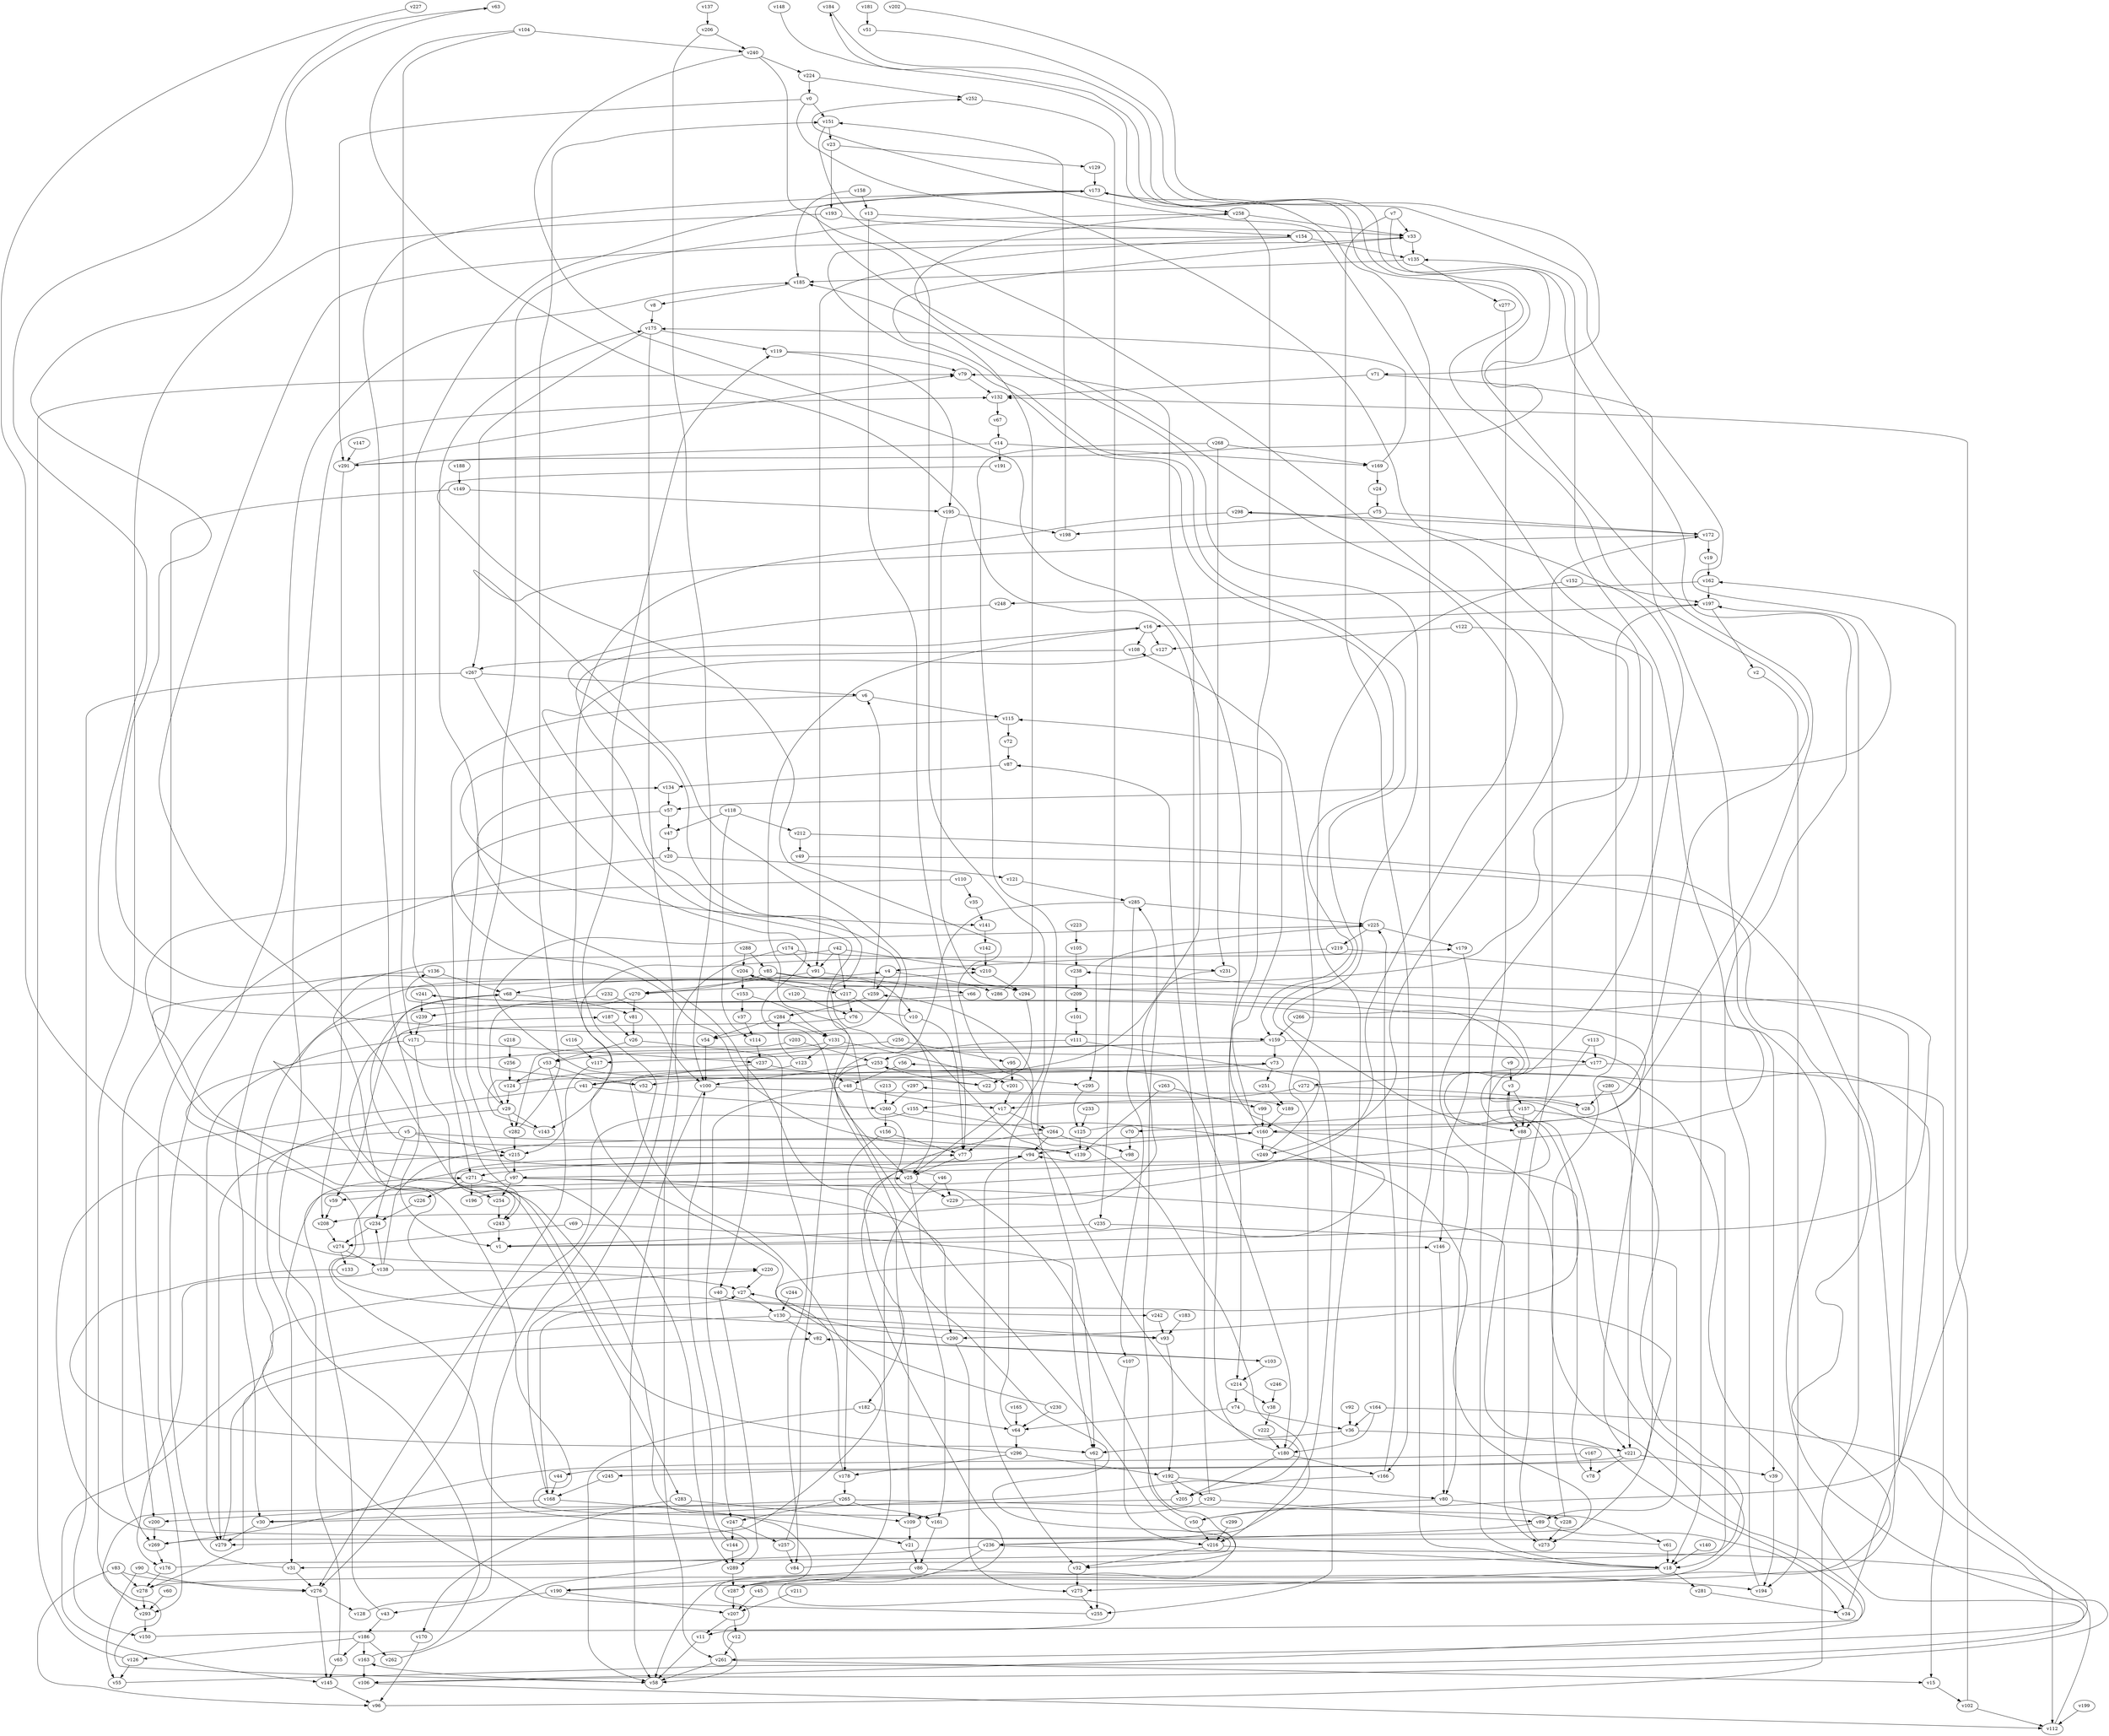 // Benchmark game 445 - 300 vertices
// time_bound: 111
// targets: v129
digraph G {
    v0 [name="v0", player=0];
    v1 [name="v1", player=1];
    v2 [name="v2", player=0];
    v3 [name="v3", player=0];
    v4 [name="v4", player=1];
    v5 [name="v5", player=1];
    v6 [name="v6", player=0];
    v7 [name="v7", player=0];
    v8 [name="v8", player=0];
    v9 [name="v9", player=1];
    v10 [name="v10", player=0];
    v11 [name="v11", player=0];
    v12 [name="v12", player=1];
    v13 [name="v13", player=0];
    v14 [name="v14", player=1];
    v15 [name="v15", player=1];
    v16 [name="v16", player=1];
    v17 [name="v17", player=1];
    v18 [name="v18", player=0];
    v19 [name="v19", player=1];
    v20 [name="v20", player=0];
    v21 [name="v21", player=0];
    v22 [name="v22", player=0];
    v23 [name="v23", player=0];
    v24 [name="v24", player=1];
    v25 [name="v25", player=0];
    v26 [name="v26", player=0];
    v27 [name="v27", player=1];
    v28 [name="v28", player=0];
    v29 [name="v29", player=0];
    v30 [name="v30", player=0];
    v31 [name="v31", player=0];
    v32 [name="v32", player=0];
    v33 [name="v33", player=1];
    v34 [name="v34", player=0];
    v35 [name="v35", player=1];
    v36 [name="v36", player=0];
    v37 [name="v37", player=0];
    v38 [name="v38", player=0];
    v39 [name="v39", player=1];
    v40 [name="v40", player=1];
    v41 [name="v41", player=0];
    v42 [name="v42", player=1];
    v43 [name="v43", player=1];
    v44 [name="v44", player=0];
    v45 [name="v45", player=1];
    v46 [name="v46", player=0];
    v47 [name="v47", player=0];
    v48 [name="v48", player=0];
    v49 [name="v49", player=1];
    v50 [name="v50", player=0];
    v51 [name="v51", player=1];
    v52 [name="v52", player=1];
    v53 [name="v53", player=1];
    v54 [name="v54", player=1];
    v55 [name="v55", player=1];
    v56 [name="v56", player=1];
    v57 [name="v57", player=1];
    v58 [name="v58", player=1];
    v59 [name="v59", player=0];
    v60 [name="v60", player=0];
    v61 [name="v61", player=1];
    v62 [name="v62", player=0];
    v63 [name="v63", player=0];
    v64 [name="v64", player=1];
    v65 [name="v65", player=0];
    v66 [name="v66", player=1];
    v67 [name="v67", player=0];
    v68 [name="v68", player=0];
    v69 [name="v69", player=0];
    v70 [name="v70", player=1];
    v71 [name="v71", player=0];
    v72 [name="v72", player=0];
    v73 [name="v73", player=1];
    v74 [name="v74", player=1];
    v75 [name="v75", player=1];
    v76 [name="v76", player=0];
    v77 [name="v77", player=0];
    v78 [name="v78", player=0];
    v79 [name="v79", player=1];
    v80 [name="v80", player=1];
    v81 [name="v81", player=0];
    v82 [name="v82", player=1];
    v83 [name="v83", player=1];
    v84 [name="v84", player=1];
    v85 [name="v85", player=1];
    v86 [name="v86", player=0];
    v87 [name="v87", player=0];
    v88 [name="v88", player=0];
    v89 [name="v89", player=1];
    v90 [name="v90", player=0];
    v91 [name="v91", player=1];
    v92 [name="v92", player=0];
    v93 [name="v93", player=0];
    v94 [name="v94", player=1];
    v95 [name="v95", player=1];
    v96 [name="v96", player=1];
    v97 [name="v97", player=0];
    v98 [name="v98", player=0];
    v99 [name="v99", player=0];
    v100 [name="v100", player=1];
    v101 [name="v101", player=0];
    v102 [name="v102", player=1];
    v103 [name="v103", player=0];
    v104 [name="v104", player=1];
    v105 [name="v105", player=1];
    v106 [name="v106", player=0];
    v107 [name="v107", player=1];
    v108 [name="v108", player=1];
    v109 [name="v109", player=0];
    v110 [name="v110", player=0];
    v111 [name="v111", player=1];
    v112 [name="v112", player=1];
    v113 [name="v113", player=1];
    v114 [name="v114", player=0];
    v115 [name="v115", player=1];
    v116 [name="v116", player=0];
    v117 [name="v117", player=0];
    v118 [name="v118", player=1];
    v119 [name="v119", player=0];
    v120 [name="v120", player=1];
    v121 [name="v121", player=1];
    v122 [name="v122", player=0];
    v123 [name="v123", player=0];
    v124 [name="v124", player=0];
    v125 [name="v125", player=1];
    v126 [name="v126", player=1];
    v127 [name="v127", player=1];
    v128 [name="v128", player=1];
    v129 [name="v129", player=1, target=1];
    v130 [name="v130", player=1];
    v131 [name="v131", player=1];
    v132 [name="v132", player=0];
    v133 [name="v133", player=0];
    v134 [name="v134", player=0];
    v135 [name="v135", player=1];
    v136 [name="v136", player=1];
    v137 [name="v137", player=1];
    v138 [name="v138", player=0];
    v139 [name="v139", player=0];
    v140 [name="v140", player=1];
    v141 [name="v141", player=0];
    v142 [name="v142", player=1];
    v143 [name="v143", player=1];
    v144 [name="v144", player=1];
    v145 [name="v145", player=1];
    v146 [name="v146", player=0];
    v147 [name="v147", player=0];
    v148 [name="v148", player=1];
    v149 [name="v149", player=0];
    v150 [name="v150", player=0];
    v151 [name="v151", player=0];
    v152 [name="v152", player=1];
    v153 [name="v153", player=0];
    v154 [name="v154", player=0];
    v155 [name="v155", player=1];
    v156 [name="v156", player=1];
    v157 [name="v157", player=1];
    v158 [name="v158", player=1];
    v159 [name="v159", player=0];
    v160 [name="v160", player=1];
    v161 [name="v161", player=0];
    v162 [name="v162", player=0];
    v163 [name="v163", player=0];
    v164 [name="v164", player=1];
    v165 [name="v165", player=0];
    v166 [name="v166", player=0];
    v167 [name="v167", player=1];
    v168 [name="v168", player=0];
    v169 [name="v169", player=1];
    v170 [name="v170", player=0];
    v171 [name="v171", player=1];
    v172 [name="v172", player=1];
    v173 [name="v173", player=1];
    v174 [name="v174", player=0];
    v175 [name="v175", player=1];
    v176 [name="v176", player=0];
    v177 [name="v177", player=0];
    v178 [name="v178", player=0];
    v179 [name="v179", player=0];
    v180 [name="v180", player=1];
    v181 [name="v181", player=1];
    v182 [name="v182", player=1];
    v183 [name="v183", player=1];
    v184 [name="v184", player=1];
    v185 [name="v185", player=1];
    v186 [name="v186", player=1];
    v187 [name="v187", player=1];
    v188 [name="v188", player=0];
    v189 [name="v189", player=1];
    v190 [name="v190", player=1];
    v191 [name="v191", player=0];
    v192 [name="v192", player=0];
    v193 [name="v193", player=1];
    v194 [name="v194", player=0];
    v195 [name="v195", player=0];
    v196 [name="v196", player=0];
    v197 [name="v197", player=1];
    v198 [name="v198", player=1];
    v199 [name="v199", player=0];
    v200 [name="v200", player=1];
    v201 [name="v201", player=0];
    v202 [name="v202", player=0];
    v203 [name="v203", player=0];
    v204 [name="v204", player=1];
    v205 [name="v205", player=1];
    v206 [name="v206", player=0];
    v207 [name="v207", player=0];
    v208 [name="v208", player=0];
    v209 [name="v209", player=1];
    v210 [name="v210", player=0];
    v211 [name="v211", player=0];
    v212 [name="v212", player=0];
    v213 [name="v213", player=0];
    v214 [name="v214", player=1];
    v215 [name="v215", player=0];
    v216 [name="v216", player=1];
    v217 [name="v217", player=1];
    v218 [name="v218", player=1];
    v219 [name="v219", player=1];
    v220 [name="v220", player=0];
    v221 [name="v221", player=1];
    v222 [name="v222", player=1];
    v223 [name="v223", player=1];
    v224 [name="v224", player=1];
    v225 [name="v225", player=1];
    v226 [name="v226", player=1];
    v227 [name="v227", player=1];
    v228 [name="v228", player=1];
    v229 [name="v229", player=1];
    v230 [name="v230", player=1];
    v231 [name="v231", player=0];
    v232 [name="v232", player=0];
    v233 [name="v233", player=1];
    v234 [name="v234", player=1];
    v235 [name="v235", player=1];
    v236 [name="v236", player=1];
    v237 [name="v237", player=0];
    v238 [name="v238", player=1];
    v239 [name="v239", player=1];
    v240 [name="v240", player=0];
    v241 [name="v241", player=0];
    v242 [name="v242", player=0];
    v243 [name="v243", player=0];
    v244 [name="v244", player=0];
    v245 [name="v245", player=1];
    v246 [name="v246", player=1];
    v247 [name="v247", player=1];
    v248 [name="v248", player=0];
    v249 [name="v249", player=0];
    v250 [name="v250", player=0];
    v251 [name="v251", player=1];
    v252 [name="v252", player=1];
    v253 [name="v253", player=0];
    v254 [name="v254", player=1];
    v255 [name="v255", player=0];
    v256 [name="v256", player=1];
    v257 [name="v257", player=0];
    v258 [name="v258", player=1];
    v259 [name="v259", player=0];
    v260 [name="v260", player=0];
    v261 [name="v261", player=0];
    v262 [name="v262", player=1];
    v263 [name="v263", player=1];
    v264 [name="v264", player=1];
    v265 [name="v265", player=1];
    v266 [name="v266", player=1];
    v267 [name="v267", player=1];
    v268 [name="v268", player=1];
    v269 [name="v269", player=0];
    v270 [name="v270", player=0];
    v271 [name="v271", player=1];
    v272 [name="v272", player=1];
    v273 [name="v273", player=0];
    v274 [name="v274", player=0];
    v275 [name="v275", player=1];
    v276 [name="v276", player=1];
    v277 [name="v277", player=0];
    v278 [name="v278", player=0];
    v279 [name="v279", player=1];
    v280 [name="v280", player=1];
    v281 [name="v281", player=1];
    v282 [name="v282", player=1];
    v283 [name="v283", player=0];
    v284 [name="v284", player=0];
    v285 [name="v285", player=1];
    v286 [name="v286", player=0];
    v287 [name="v287", player=0];
    v288 [name="v288", player=1];
    v289 [name="v289", player=1];
    v290 [name="v290", player=0];
    v291 [name="v291", player=0];
    v292 [name="v292", player=1];
    v293 [name="v293", player=1];
    v294 [name="v294", player=1];
    v295 [name="v295", player=0];
    v296 [name="v296", player=0];
    v297 [name="v297", player=0];
    v298 [name="v298", player=0];
    v299 [name="v299", player=1];

    v0 -> v270 [constraint="t >= 1"];
    v1 -> v204 [constraint="t mod 4 == 0"];
    v2 -> v194;
    v3 -> v88;
    v4 -> v259;
    v5 -> v234;
    v6 -> v115;
    v7 -> v97 [constraint="t >= 3"];
    v8 -> v175;
    v9 -> v3;
    v10 -> v136 [constraint="t >= 2"];
    v11 -> v58;
    v12 -> v261;
    v13 -> v77;
    v14 -> v169;
    v15 -> v102;
    v16 -> v177 [constraint="t < 13"];
    v17 -> v264;
    v18 -> v275;
    v19 -> v162;
    v20 -> v293;
    v21 -> v86;
    v22 -> v225 [constraint="t mod 5 == 4"];
    v23 -> v129;
    v24 -> v75;
    v25 -> v229;
    v26 -> v84;
    v27 -> v130;
    v28 -> v298 [constraint="t mod 2 == 0"];
    v29 -> v258;
    v30 -> v279;
    v31 -> v276 [constraint="t mod 3 == 1"];
    v32 -> v275;
    v33 -> v159 [constraint="t < 11"];
    v34 -> v132;
    v35 -> v141;
    v36 -> v221;
    v37 -> v114;
    v38 -> v222;
    v39 -> v194;
    v40 -> v44 [constraint="t < 8"];
    v41 -> v260;
    v42 -> v243 [constraint="t >= 3"];
    v43 -> v186;
    v44 -> v168;
    v45 -> v207;
    v46 -> v210 [constraint="t < 12"];
    v47 -> v20;
    v48 -> v17;
    v49 -> v278 [constraint="t >= 1"];
    v50 -> v56 [constraint="t < 12"];
    v51 -> v57 [constraint="t mod 5 == 3"];
    v52 -> v187 [constraint="t < 12"];
    v53 -> v124;
    v54 -> v100;
    v55 -> v253 [constraint="t mod 4 == 0"];
    v56 -> v48;
    v57 -> v139 [constraint="t < 13"];
    v58 -> v163 [constraint="t mod 4 == 0"];
    v59 -> v208;
    v60 -> v293;
    v61 -> v215 [constraint="t mod 2 == 1"];
    v62 -> v255;
    v63 -> v159 [constraint="t < 15"];
    v64 -> v259;
    v65 -> v145;
    v66 -> v161 [constraint="t >= 4"];
    v67 -> v14;
    v68 -> v81;
    v69 -> v62;
    v70 -> v98;
    v71 -> v39;
    v72 -> v87;
    v73 -> v52 [constraint="t >= 4"];
    v74 -> v64;
    v75 -> v198;
    v76 -> v283 [constraint="t mod 5 == 4"];
    v77 -> v25;
    v78 -> v94;
    v79 -> v132;
    v80 -> v50;
    v81 -> v26;
    v82 -> v103;
    v83 -> v276;
    v84 -> v297 [constraint="t mod 5 == 2"];
    v85 -> v106 [constraint="t < 12"];
    v86 -> v190;
    v87 -> v134;
    v88 -> v106 [constraint="t mod 4 == 2"];
    v89 -> v34;
    v90 -> v55;
    v91 -> v270;
    v92 -> v36;
    v93 -> v192;
    v94 -> v32;
    v95 -> v201;
    v96 -> v197;
    v97 -> v290;
    v98 -> v58 [constraint="t < 10"];
    v99 -> v160;
    v100 -> v58;
    v101 -> v111;
    v102 -> v112;
    v103 -> v82;
    v104 -> v41 [constraint="t >= 3"];
    v105 -> v238;
    v106 -> v112 [constraint="t >= 4"];
    v107 -> v216;
    v108 -> v267;
    v109 -> v21;
    v110 -> v242 [constraint="t mod 3 == 2"];
    v111 -> v253;
    v112 -> v238 [constraint="t mod 4 == 2"];
    v113 -> v177;
    v114 -> v237;
    v115 -> v141 [constraint="t mod 4 == 1"];
    v116 -> v117;
    v117 -> v215;
    v118 -> v212;
    v119 -> v79;
    v120 -> v76;
    v121 -> v285;
    v122 -> v273;
    v123 -> v279 [constraint="t mod 2 == 1"];
    v124 -> v48 [constraint="t >= 2"];
    v125 -> v184 [constraint="t >= 3"];
    v126 -> v79;
    v127 -> v32 [constraint="t < 6"];
    v128 -> v119;
    v129 -> v173;
    v130 -> v82;
    v131 -> v201;
    v132 -> v67;
    v133 -> v62 [constraint="t >= 4"];
    v134 -> v57;
    v135 -> v185;
    v136 -> v68;
    v137 -> v206;
    v138 -> v176;
    v139 -> v68 [constraint="t < 10"];
    v140 -> v18;
    v141 -> v142;
    v142 -> v210;
    v143 -> v73 [constraint="t < 11"];
    v144 -> v100;
    v145 -> v96;
    v146 -> v80;
    v147 -> v291;
    v148 -> v155 [constraint="t < 13"];
    v149 -> v195;
    v150 -> v252 [constraint="t >= 5"];
    v151 -> v249 [constraint="t >= 1"];
    v152 -> v255;
    v153 -> v131;
    v154 -> v58 [constraint="t < 6"];
    v155 -> v276;
    v156 -> v178;
    v157 -> v18;
    v158 -> v185;
    v159 -> v93 [constraint="t mod 4 == 3"];
    v160 -> v80;
    v161 -> v86;
    v162 -> v197;
    v163 -> v271 [constraint="t < 9"];
    v164 -> v261 [constraint="t >= 4"];
    v165 -> v64;
    v166 -> v205 [constraint="t < 7"];
    v167 -> v269 [constraint="t mod 2 == 1"];
    v168 -> v200;
    v169 -> v175;
    v170 -> v96;
    v171 -> v254;
    v172 -> v30 [constraint="t mod 2 == 1"];
    v173 -> v258;
    v174 -> v91;
    v175 -> v267;
    v176 -> v134 [constraint="t mod 5 == 2"];
    v177 -> v272;
    v178 -> v265;
    v179 -> v146;
    v180 -> v79;
    v181 -> v51;
    v182 -> v64;
    v183 -> v93;
    v184 -> v291 [constraint="t >= 4"];
    v185 -> v8;
    v186 -> v163;
    v187 -> v26;
    v188 -> v149;
    v189 -> v160;
    v190 -> v207;
    v191 -> v236 [constraint="t mod 2 == 1"];
    v192 -> v205;
    v193 -> v33;
    v194 -> v135;
    v195 -> v198;
    v196 -> v241 [constraint="t >= 5"];
    v197 -> v16;
    v198 -> v151;
    v199 -> v112;
    v200 -> v269;
    v201 -> v17;
    v202 -> v71 [constraint="t mod 5 == 1"];
    v203 -> v282;
    v204 -> v217;
    v205 -> v58 [constraint="t mod 3 == 2"];
    v206 -> v100;
    v207 -> v12;
    v208 -> v274;
    v209 -> v101;
    v210 -> v294;
    v211 -> v207;
    v212 -> v190 [constraint="t >= 2"];
    v213 -> v260;
    v214 -> v74;
    v215 -> v97;
    v216 -> v32;
    v217 -> v68 [constraint="t >= 1"];
    v218 -> v256;
    v219 -> v18;
    v220 -> v27;
    v221 -> v245;
    v222 -> v180;
    v223 -> v105;
    v224 -> v0;
    v225 -> v295;
    v226 -> v234;
    v227 -> v220 [constraint="t >= 3"];
    v228 -> v197;
    v229 -> v173 [constraint="t mod 4 == 0"];
    v230 -> v179 [constraint="t >= 4"];
    v231 -> v208 [constraint="t >= 3"];
    v232 -> v239;
    v233 -> v125;
    v234 -> v274;
    v235 -> v89;
    v236 -> v112;
    v237 -> v295;
    v238 -> v209;
    v239 -> v171;
    v240 -> v1 [constraint="t >= 3"];
    v241 -> v290 [constraint="t >= 5"];
    v242 -> v93;
    v243 -> v1;
    v244 -> v130;
    v245 -> v168;
    v246 -> v38;
    v247 -> v257;
    v248 -> v54 [constraint="t >= 1"];
    v249 -> v33 [constraint="t mod 2 == 1"];
    v250 -> v40;
    v251 -> v189;
    v252 -> v235;
    v253 -> v100;
    v254 -> v243;
    v255 -> v220 [constraint="t < 8"];
    v256 -> v124;
    v257 -> v16;
    v258 -> v88 [constraint="t >= 4"];
    v259 -> v6;
    v260 -> v269 [constraint="t < 12"];
    v261 -> v58;
    v262 -> v94 [constraint="t >= 5"];
    v263 -> v99;
    v264 -> v182 [constraint="t >= 2"];
    v265 -> v30;
    v266 -> v160 [constraint="t >= 2"];
    v267 -> v11 [constraint="t < 9"];
    v268 -> v231;
    v269 -> v176;
    v270 -> v81;
    v271 -> v196;
    v272 -> v28;
    v273 -> v172;
    v274 -> v138;
    v275 -> v255;
    v276 -> v145;
    v277 -> v18;
    v278 -> v293;
    v279 -> v4;
    v280 -> v28;
    v281 -> v34;
    v282 -> v151;
    v283 -> v170;
    v284 -> v54;
    v285 -> v107;
    v286 -> v185;
    v287 -> v3 [constraint="t >= 1"];
    v288 -> v85;
    v289 -> v287;
    v290 -> v146 [constraint="t mod 2 == 1"];
    v291 -> v79 [constraint="t >= 5"];
    v292 -> v87;
    v293 -> v150;
    v294 -> v63 [constraint="t mod 2 == 0"];
    v295 -> v125;
    v296 -> v77 [constraint="t >= 4"];
    v297 -> v260;
    v298 -> v172;
    v299 -> v216;
    v180 -> v166;
    v29 -> v31;
    v180 -> v108;
    v97 -> v273;
    v193 -> v293;
    v190 -> v43;
    v284 -> v131;
    v157 -> v88;
    v175 -> v168;
    v144 -> v289;
    v33 -> v135;
    v138 -> v234;
    v31 -> v185;
    v296 -> v192;
    v29 -> v143;
    v159 -> v73;
    v160 -> v249;
    v235 -> v1;
    v180 -> v205;
    v267 -> v150;
    v217 -> v76;
    v288 -> v204;
    v131 -> v53;
    v162 -> v248;
    v159 -> v221;
    v177 -> v15;
    v263 -> v139;
    v157 -> v70;
    v71 -> v132;
    v136 -> v30;
    v265 -> v161;
    v36 -> v62;
    v175 -> v119;
    v13 -> v154;
    v111 -> v216;
    v0 -> v291;
    v4 -> v286;
    v168 -> v21;
    v158 -> v13;
    v240 -> v77;
    v276 -> v128;
    v168 -> v27;
    v7 -> v33;
    v97 -> v59;
    v64 -> v296;
    v171 -> v237;
    v18 -> v281;
    v156 -> v77;
    v160 -> v115;
    v163 -> v106;
    v186 -> v65;
    v53 -> v52;
    v172 -> v19;
    v102 -> v162;
    v186 -> v126;
    v167 -> v78;
    v204 -> v153;
    v216 -> v18;
    v149 -> v269;
    v247 -> v144;
    v225 -> v179;
    v5 -> v139;
    v253 -> v109;
    v90 -> v276;
    v122 -> v127;
    v135 -> v277;
    v283 -> v109;
    v274 -> v133;
    v195 -> v294;
    v115 -> v72;
    v10 -> v77;
    v280 -> v221;
    v53 -> v276;
    v41 -> v200;
    v225 -> v219;
    v46 -> v287;
    v5 -> v279;
    v85 -> v10;
    v173 -> v271;
    v292 -> v89;
    v40 -> v289;
    v5 -> v215;
    v159 -> v117;
    v48 -> v247;
    v16 -> v127;
    v212 -> v49;
    v292 -> v109;
    v73 -> v251;
    v236 -> v31;
    v125 -> v139;
    v25 -> v161;
    v265 -> v247;
    v6 -> v243;
    v130 -> v93;
    v236 -> v287;
    v298 -> v143;
    v100 -> v189;
    v173 -> v1;
    v182 -> v58;
    v265 -> v61;
    v296 -> v178;
    v221 -> v39;
    v160 -> v94;
    v228 -> v273;
    v118 -> v47;
    v261 -> v15;
    v270 -> v29;
    v155 -> v264;
    v113 -> v88;
    v264 -> v94;
    v131 -> v123;
    v154 -> v135;
    v258 -> v214;
    v232 -> v100;
    v282 -> v215;
    v83 -> v96;
    v50 -> v285;
    v23 -> v193;
    v174 -> v231;
    v42 -> v210;
    v192 -> v292;
    v104 -> v240;
    v14 -> v191;
    v50 -> v216;
    v176 -> v278;
    v290 -> v275;
    v89 -> v236;
    v152 -> v197;
    v203 -> v253;
    v83 -> v278;
    v268 -> v169;
    v69 -> v274;
    v271 -> v226;
    v241 -> v239;
    v126 -> v55;
    v164 -> v36;
    v253 -> v180;
    v207 -> v11;
    v57 -> v47;
    v260 -> v156;
    v26 -> v53;
    v94 -> v271;
    v164 -> v180;
    v166 -> v225;
    v258 -> v33;
    v250 -> v95;
    v214 -> v38;
    v103 -> v214;
    v123 -> v284;
    v86 -> v194;
    v271 -> v289;
    v74 -> v36;
    v169 -> v24;
    v75 -> v172;
    v104 -> v171;
    v91 -> v66;
    v174 -> v261;
    v130 -> v145;
    v197 -> v2;
    v278 -> v82;
    v17 -> v25;
    v46 -> v229;
    v259 -> v284;
    v110 -> v35;
    v151 -> v23;
    v61 -> v18;
    v119 -> v195;
    v285 -> v25;
    v224 -> v252;
    v219 -> v4;
    v268 -> v62;
    v153 -> v37;
    v16 -> v108;
    v42 -> v91;
    v43 -> v25;
    v266 -> v159;
    v264 -> v98;
    v272 -> v17;
    v178 -> v27;
    v186 -> v262;
    v3 -> v157;
    v97 -> v175;
    v18 -> v173;
    v206 -> v240;
    v65 -> v132;
    v221 -> v78;
    v7 -> v166;
    v240 -> v224;
    v124 -> v29;
    v287 -> v207;
    v294 -> v22;
    v171 -> v279;
    v29 -> v282;
    v253 -> v22;
    v230 -> v64;
    v42 -> v217;
    v154 -> v91;
    v97 -> v254;
    v138 -> v160;
    v285 -> v225;
    v138 -> v27;
    v0 -> v151;
    v192 -> v80;
    v257 -> v84;
    v14 -> v291;
    v85 -> v270;
    v80 -> v228;
    v118 -> v114;
    v68 -> v59;
    v237 -> v41;
    v217 -> v25;
    v267 -> v6;
    v20 -> v121;
    v291 -> v208;
}
